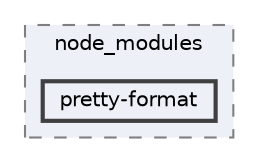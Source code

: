 digraph "pkiclassroomrescheduler/src/main/frontend/node_modules/@types/jest/node_modules/pretty-format"
{
 // LATEX_PDF_SIZE
  bgcolor="transparent";
  edge [fontname=Helvetica,fontsize=10,labelfontname=Helvetica,labelfontsize=10];
  node [fontname=Helvetica,fontsize=10,shape=box,height=0.2,width=0.4];
  compound=true
  subgraph clusterdir_93fc4b3f44d2035c415e0681f4c5a264 {
    graph [ bgcolor="#edf0f7", pencolor="grey50", label="node_modules", fontname=Helvetica,fontsize=10 style="filled,dashed", URL="dir_93fc4b3f44d2035c415e0681f4c5a264.html",tooltip=""]
  dir_7a1a342f1184450ec1aa768b660f2edc [label="pretty-format", fillcolor="#edf0f7", color="grey25", style="filled,bold", URL="dir_7a1a342f1184450ec1aa768b660f2edc.html",tooltip=""];
  }
}
